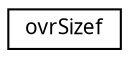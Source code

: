 digraph "Graphical Class Hierarchy"
{
 // LATEX_PDF_SIZE
  edge [fontname="Arial.ttf",fontsize="10",labelfontname="Arial.ttf",labelfontsize="10"];
  node [fontname="Arial.ttf",fontsize="10",shape=record];
  rankdir="LR";
  Node0 [label="ovrSizef",height=0.2,width=0.4,color="black", fillcolor="white", style="filled",URL="$structovr_sizef.html",tooltip=" "];
}
